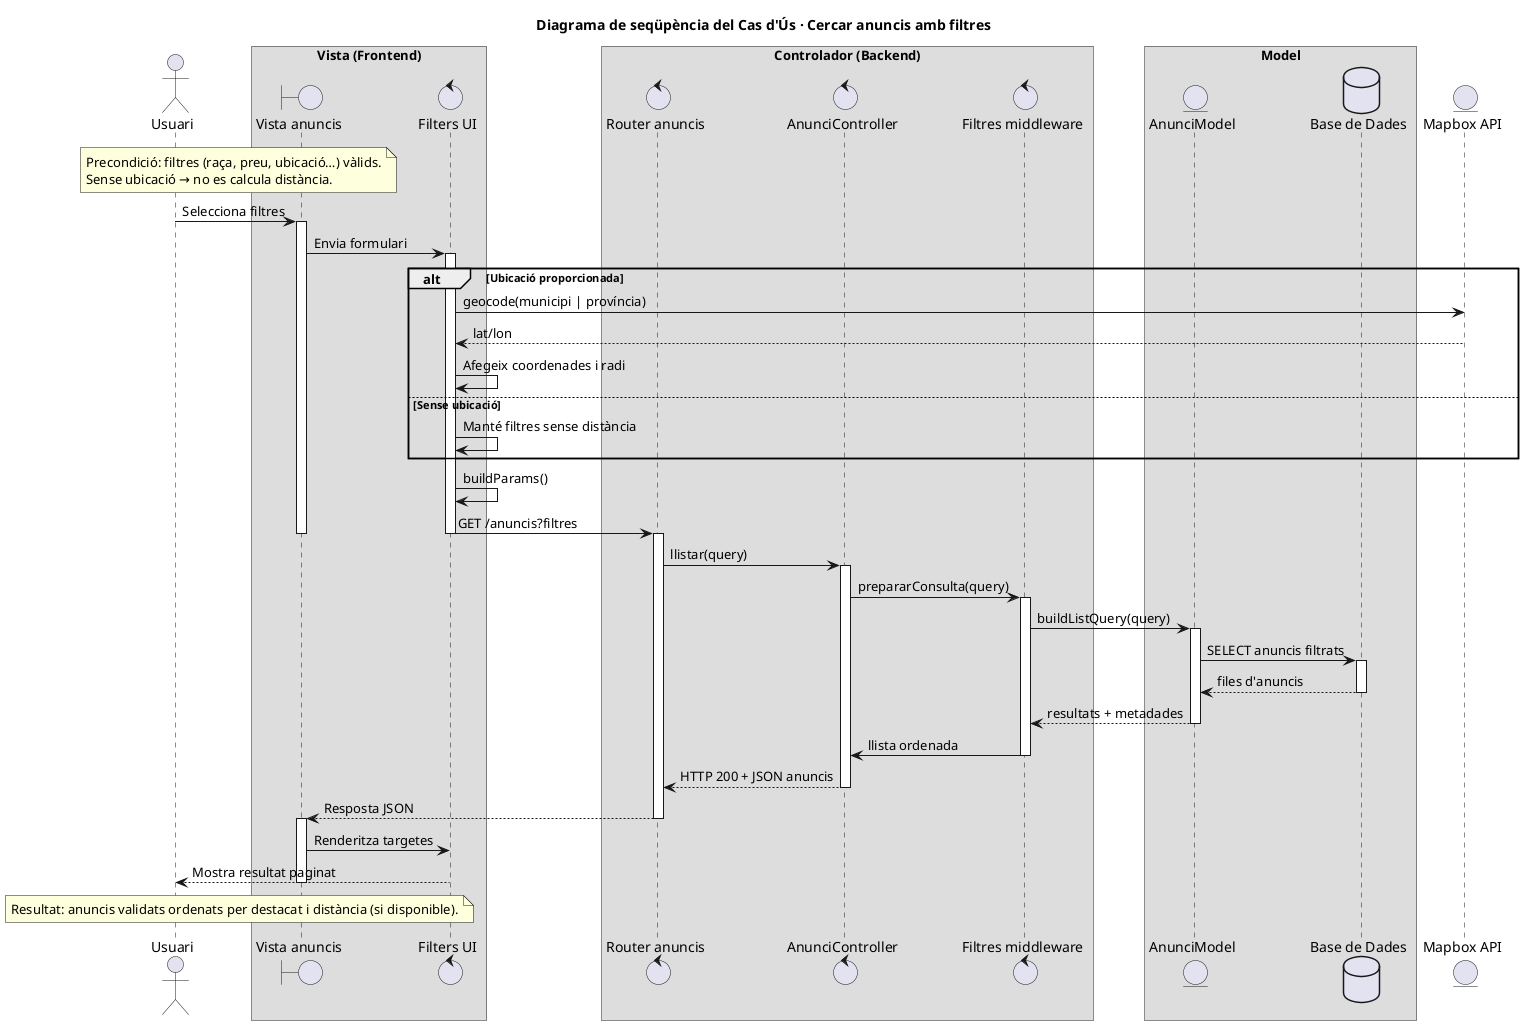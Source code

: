 @startuml
title Diagrama de seqüpència del Cas d'Ús · Cercar anuncis amb filtres

actor Usuari

box "Vista (Frontend)"
  boundary "Vista anuncis" as Vista
  control "Filters UI" as FiltersUI
end box

box "Controlador (Backend)"
  control "Router anuncis" as Router
  control "AnunciController" as Controller
  control "Filtres middleware" as Filtres
end box

box "Model"
  entity "AnunciModel" as Model
  database "Base de Dades" as DB
end box

entity "Mapbox API" as Mapbox

note over Usuari,Vista
Precondició: filtres (raça, preu, ubicació…) vàlids.
Sense ubicació → no es calcula distància.
end note

Usuari -> Vista : Selecciona filtres
activate Vista
Vista -> FiltersUI : Envia formulari
activate FiltersUI

alt Ubicació proporcionada
  FiltersUI -> Mapbox : geocode(municipi | província)
  Mapbox --> FiltersUI : lat/lon
  FiltersUI -> FiltersUI : Afegeix coordenades i radi
else Sense ubicació
  FiltersUI -> FiltersUI : Manté filtres sense distància
end

FiltersUI -> FiltersUI : buildParams()
FiltersUI -> Router : GET /anuncis?filtres
deactivate FiltersUI
deactivate Vista

activate Router
Router -> Controller : llistar(query)
activate Controller
Controller -> Filtres : prepararConsulta(query)
activate Filtres
Filtres -> Model : buildListQuery(query)
activate Model
Model -> DB : SELECT anuncis filtrats
activate DB
DB --> Model : files d'anuncis
deactivate DB
Model --> Filtres : resultats + metadades
deactivate Model

Filtres -> Controller : llista ordenada
deactivate Filtres
Controller --> Router : HTTP 200 + JSON anuncis
deactivate Controller
Router --> Vista : Resposta JSON
deactivate Router

activate Vista
Vista -> FiltersUI : Renderitza targetes
FiltersUI --> Usuari : Mostra resultat paginat
deactivate Vista

note over Vista,Usuari
Resultat: anuncis validats ordenats per destacat i distància (si disponible).
end note
@enduml